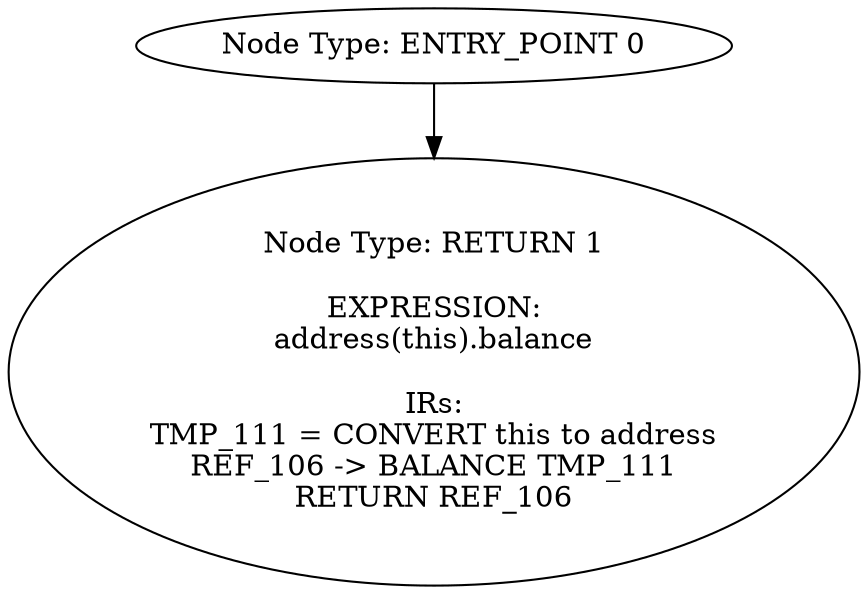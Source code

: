 digraph{
0[label="Node Type: ENTRY_POINT 0
"];
0->1;
1[label="Node Type: RETURN 1

EXPRESSION:
address(this).balance

IRs:
TMP_111 = CONVERT this to address
REF_106 -> BALANCE TMP_111
RETURN REF_106"];
}

